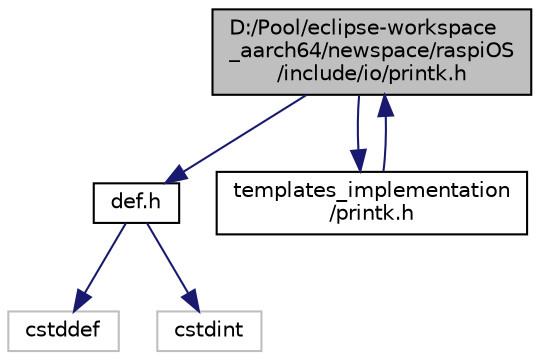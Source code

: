 digraph "D:/Pool/eclipse-workspace_aarch64/newspace/raspiOS/include/io/printk.h"
{
  edge [fontname="Helvetica",fontsize="10",labelfontname="Helvetica",labelfontsize="10"];
  node [fontname="Helvetica",fontsize="10",shape=record];
  Node1686 [label="D:/Pool/eclipse-workspace\l_aarch64/newspace/raspiOS\l/include/io/printk.h",height=0.2,width=0.4,color="black", fillcolor="grey75", style="filled", fontcolor="black"];
  Node1686 -> Node1687 [color="midnightblue",fontsize="10",style="solid",fontname="Helvetica"];
  Node1687 [label="def.h",height=0.2,width=0.4,color="black", fillcolor="white", style="filled",URL="$d4/da4/def_8h.html"];
  Node1687 -> Node1688 [color="midnightblue",fontsize="10",style="solid",fontname="Helvetica"];
  Node1688 [label="cstddef",height=0.2,width=0.4,color="grey75", fillcolor="white", style="filled"];
  Node1687 -> Node1689 [color="midnightblue",fontsize="10",style="solid",fontname="Helvetica"];
  Node1689 [label="cstdint",height=0.2,width=0.4,color="grey75", fillcolor="white", style="filled"];
  Node1686 -> Node1690 [color="midnightblue",fontsize="10",style="solid",fontname="Helvetica"];
  Node1690 [label="templates_implementation\l/printk.h",height=0.2,width=0.4,color="black", fillcolor="white", style="filled",URL="$d7/d95/templates__implementation_2printk_8h.html"];
  Node1690 -> Node1686 [color="midnightblue",fontsize="10",style="solid",fontname="Helvetica"];
}
